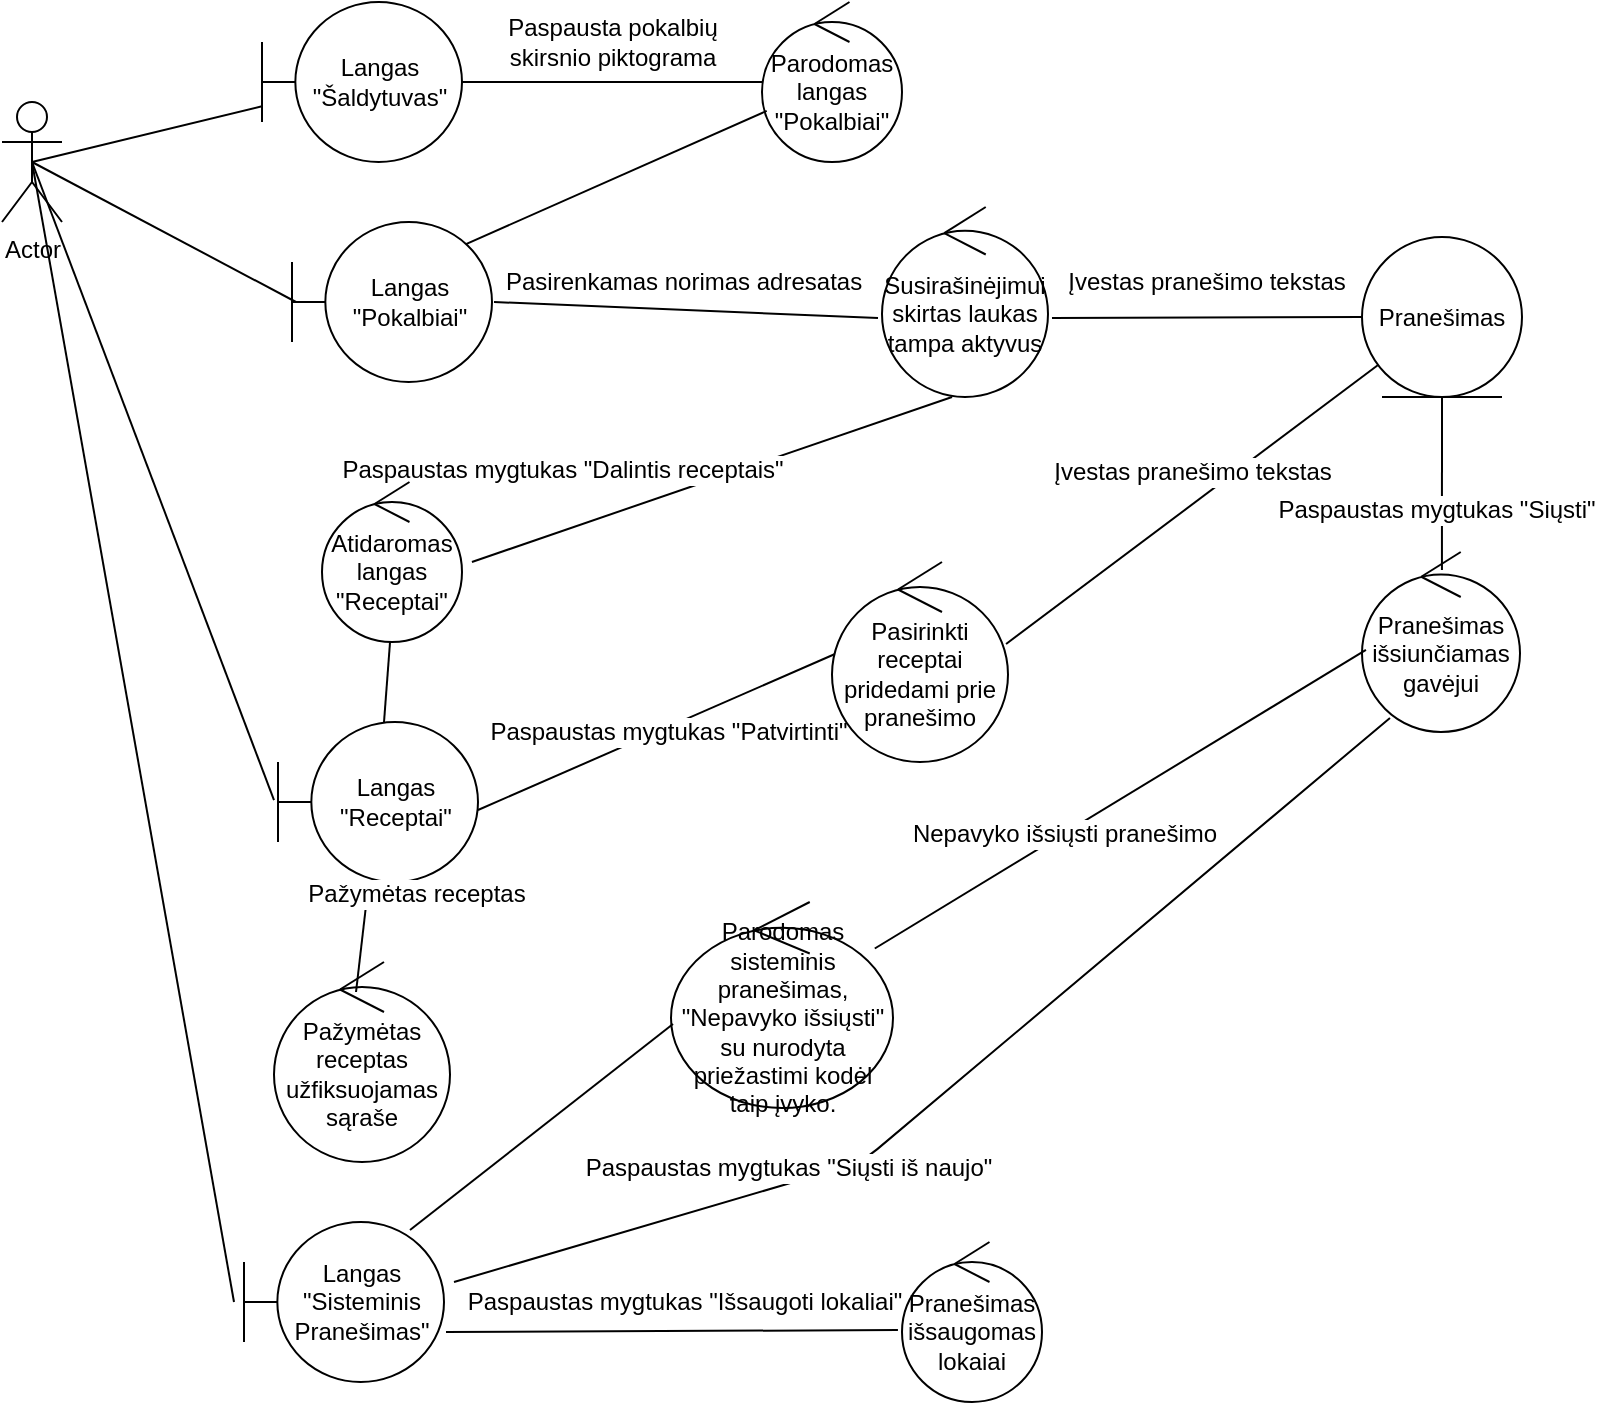 <mxfile version="10.6.0" type="github"><diagram id="qGVhidxi3qc4Q2dun7Jg" name="Page-1"><mxGraphModel dx="1939" dy="776" grid="1" gridSize="10" guides="1" tooltips="1" connect="1" arrows="1" fold="1" page="1" pageScale="1" pageWidth="827" pageHeight="1169" math="0" shadow="0"><root><mxCell id="0"/><mxCell id="1" parent="0"/><mxCell id="P2x7NdR0kpHgVezgbXJG-1" value="Actor" style="shape=umlActor;verticalLabelPosition=bottom;labelBackgroundColor=#ffffff;verticalAlign=top;html=1;outlineConnect=0;" vertex="1" parent="1"><mxGeometry x="-100" y="210" width="30" height="60" as="geometry"/></mxCell><mxCell id="P2x7NdR0kpHgVezgbXJG-2" value="Langas &quot;Šaldytuvas&quot;" style="shape=umlBoundary;whiteSpace=wrap;html=1;" vertex="1" parent="1"><mxGeometry x="30" y="160" width="100" height="80" as="geometry"/></mxCell><mxCell id="P2x7NdR0kpHgVezgbXJG-3" value="" style="endArrow=none;html=1;exitX=0.5;exitY=0.5;exitDx=0;exitDy=0;exitPerimeter=0;" edge="1" parent="1" source="P2x7NdR0kpHgVezgbXJG-1" target="P2x7NdR0kpHgVezgbXJG-2"><mxGeometry width="50" height="50" relative="1" as="geometry"><mxPoint x="-100" y="360" as="sourcePoint"/><mxPoint x="-50" y="310" as="targetPoint"/></mxGeometry></mxCell><mxCell id="P2x7NdR0kpHgVezgbXJG-9" value="Parodomas langas &quot;Pokalbiai&quot;" style="ellipse;shape=umlControl;whiteSpace=wrap;html=1;" vertex="1" parent="1"><mxGeometry x="280" y="160" width="70" height="80" as="geometry"/></mxCell><mxCell id="P2x7NdR0kpHgVezgbXJG-11" value="" style="endArrow=none;html=1;" edge="1" parent="1" source="P2x7NdR0kpHgVezgbXJG-2" target="P2x7NdR0kpHgVezgbXJG-9"><mxGeometry width="50" height="50" relative="1" as="geometry"><mxPoint x="-100" y="360" as="sourcePoint"/><mxPoint x="-50" y="310" as="targetPoint"/></mxGeometry></mxCell><mxCell id="P2x7NdR0kpHgVezgbXJG-12" value="Paspausta pokalbių &lt;br&gt;skirsnio piktograma" style="text;html=1;resizable=0;points=[];align=center;verticalAlign=middle;labelBackgroundColor=#ffffff;" vertex="1" connectable="0" parent="P2x7NdR0kpHgVezgbXJG-11"><mxGeometry x="-0.24" y="-3" relative="1" as="geometry"><mxPoint x="18" y="-23" as="offset"/></mxGeometry></mxCell><mxCell id="P2x7NdR0kpHgVezgbXJG-14" value="Langas &quot;Pokalbiai&quot;" style="shape=umlBoundary;whiteSpace=wrap;html=1;" vertex="1" parent="1"><mxGeometry x="45" y="270" width="100" height="80" as="geometry"/></mxCell><mxCell id="P2x7NdR0kpHgVezgbXJG-15" value="" style="endArrow=none;html=1;exitX=0.87;exitY=0.138;exitDx=0;exitDy=0;exitPerimeter=0;" edge="1" parent="1" source="P2x7NdR0kpHgVezgbXJG-14" target="P2x7NdR0kpHgVezgbXJG-9"><mxGeometry width="50" height="50" relative="1" as="geometry"><mxPoint x="210" y="410" as="sourcePoint"/><mxPoint x="-50" y="480" as="targetPoint"/></mxGeometry></mxCell><mxCell id="P2x7NdR0kpHgVezgbXJG-16" value="" style="endArrow=none;html=1;entryX=0.02;entryY=0.5;entryDx=0;entryDy=0;entryPerimeter=0;exitX=0.5;exitY=0.5;exitDx=0;exitDy=0;exitPerimeter=0;" edge="1" parent="1" source="P2x7NdR0kpHgVezgbXJG-1" target="P2x7NdR0kpHgVezgbXJG-14"><mxGeometry width="50" height="50" relative="1" as="geometry"><mxPoint x="-100" y="530" as="sourcePoint"/><mxPoint x="-50" y="480" as="targetPoint"/></mxGeometry></mxCell><mxCell id="P2x7NdR0kpHgVezgbXJG-17" value="" style="endArrow=none;html=1;exitX=1.01;exitY=0.5;exitDx=0;exitDy=0;exitPerimeter=0;entryX=-0.024;entryY=0.584;entryDx=0;entryDy=0;entryPerimeter=0;" edge="1" parent="1" source="P2x7NdR0kpHgVezgbXJG-14" target="P2x7NdR0kpHgVezgbXJG-19"><mxGeometry width="50" height="50" relative="1" as="geometry"><mxPoint x="-100" y="530" as="sourcePoint"/><mxPoint x="340" y="420" as="targetPoint"/></mxGeometry></mxCell><mxCell id="P2x7NdR0kpHgVezgbXJG-18" value="Pasirenkamas norimas adresatas" style="text;html=1;resizable=0;points=[];autosize=1;align=left;verticalAlign=top;spacingTop=-4;" vertex="1" parent="1"><mxGeometry x="150" y="290" width="190" height="20" as="geometry"/></mxCell><mxCell id="P2x7NdR0kpHgVezgbXJG-19" value="Susirašinėjimui skirtas laukas tampa aktyvus" style="ellipse;shape=umlControl;whiteSpace=wrap;html=1;" vertex="1" parent="1"><mxGeometry x="340" y="262.5" width="83" height="95" as="geometry"/></mxCell><mxCell id="P2x7NdR0kpHgVezgbXJG-20" value="Pranešimas" style="ellipse;shape=umlEntity;whiteSpace=wrap;html=1;" vertex="1" parent="1"><mxGeometry x="580" y="277.5" width="80" height="80" as="geometry"/></mxCell><mxCell id="P2x7NdR0kpHgVezgbXJG-22" value="" style="endArrow=none;html=1;exitX=0;exitY=0.5;exitDx=0;exitDy=0;entryX=1.024;entryY=0.584;entryDx=0;entryDy=0;entryPerimeter=0;" edge="1" parent="1" source="P2x7NdR0kpHgVezgbXJG-20" target="P2x7NdR0kpHgVezgbXJG-19"><mxGeometry width="50" height="50" relative="1" as="geometry"><mxPoint x="-100" y="710" as="sourcePoint"/><mxPoint x="390" y="460" as="targetPoint"/></mxGeometry></mxCell><mxCell id="P2x7NdR0kpHgVezgbXJG-23" value="Įvestas pranešimo tekstas" style="text;html=1;resizable=0;points=[];align=center;verticalAlign=middle;labelBackgroundColor=#ffffff;" vertex="1" connectable="0" parent="P2x7NdR0kpHgVezgbXJG-22"><mxGeometry x="-0.445" y="4" relative="1" as="geometry"><mxPoint x="-35.5" y="-22" as="offset"/></mxGeometry></mxCell><mxCell id="P2x7NdR0kpHgVezgbXJG-24" value="" style="endArrow=none;html=1;entryX=0.422;entryY=1;entryDx=0;entryDy=0;entryPerimeter=0;exitX=1.071;exitY=0.5;exitDx=0;exitDy=0;exitPerimeter=0;" edge="1" parent="1" source="P2x7NdR0kpHgVezgbXJG-27" target="P2x7NdR0kpHgVezgbXJG-19"><mxGeometry width="50" height="50" relative="1" as="geometry"><mxPoint x="375" y="630" as="sourcePoint"/><mxPoint x="410" y="620" as="targetPoint"/></mxGeometry></mxCell><mxCell id="P2x7NdR0kpHgVezgbXJG-26" value="&lt;span&gt;Paspaustas mygtukas &quot;Dalintis receptais&quot;&lt;/span&gt;" style="text;html=1;resizable=0;points=[];align=center;verticalAlign=middle;labelBackgroundColor=#ffffff;" vertex="1" connectable="0" parent="P2x7NdR0kpHgVezgbXJG-24"><mxGeometry x="-0.682" relative="1" as="geometry"><mxPoint x="6.5" y="-33" as="offset"/></mxGeometry></mxCell><mxCell id="P2x7NdR0kpHgVezgbXJG-27" value="Atidaromas langas &quot;Receptai&quot;" style="ellipse;shape=umlControl;whiteSpace=wrap;html=1;" vertex="1" parent="1"><mxGeometry x="60" y="400" width="70" height="80" as="geometry"/></mxCell><mxCell id="P2x7NdR0kpHgVezgbXJG-28" value="Langas &quot;Receptai&quot;" style="shape=umlBoundary;whiteSpace=wrap;html=1;" vertex="1" parent="1"><mxGeometry x="38" y="520" width="100" height="80" as="geometry"/></mxCell><mxCell id="P2x7NdR0kpHgVezgbXJG-29" value="" style="endArrow=none;html=1;entryX=0.486;entryY=1;entryDx=0;entryDy=0;entryPerimeter=0;" edge="1" parent="1" source="P2x7NdR0kpHgVezgbXJG-28" target="P2x7NdR0kpHgVezgbXJG-27"><mxGeometry width="50" height="50" relative="1" as="geometry"><mxPoint x="-100" y="860" as="sourcePoint"/><mxPoint x="-50" y="810" as="targetPoint"/></mxGeometry></mxCell><mxCell id="P2x7NdR0kpHgVezgbXJG-30" value="" style="endArrow=none;html=1;entryX=0.5;entryY=0.5;entryDx=0;entryDy=0;entryPerimeter=0;exitX=-0.02;exitY=0.488;exitDx=0;exitDy=0;exitPerimeter=0;" edge="1" parent="1" source="P2x7NdR0kpHgVezgbXJG-28" target="P2x7NdR0kpHgVezgbXJG-1"><mxGeometry width="50" height="50" relative="1" as="geometry"><mxPoint x="-100" y="780" as="sourcePoint"/><mxPoint x="-50" y="730" as="targetPoint"/></mxGeometry></mxCell><mxCell id="P2x7NdR0kpHgVezgbXJG-31" value="Pažymėtas receptas užfiksuojamas sąraše" style="ellipse;shape=umlControl;whiteSpace=wrap;html=1;" vertex="1" parent="1"><mxGeometry x="36" y="640" width="88" height="100" as="geometry"/></mxCell><mxCell id="P2x7NdR0kpHgVezgbXJG-32" value="" style="endArrow=none;html=1;exitX=0.466;exitY=0.15;exitDx=0;exitDy=0;exitPerimeter=0;" edge="1" parent="1" source="P2x7NdR0kpHgVezgbXJG-31" target="P2x7NdR0kpHgVezgbXJG-28"><mxGeometry width="50" height="50" relative="1" as="geometry"><mxPoint x="93" y="803" as="sourcePoint"/><mxPoint x="70" y="700" as="targetPoint"/></mxGeometry></mxCell><mxCell id="P2x7NdR0kpHgVezgbXJG-33" value="Pažymėtas receptas" style="text;html=1;resizable=0;points=[];align=center;verticalAlign=middle;labelBackgroundColor=#ffffff;" vertex="1" connectable="0" parent="P2x7NdR0kpHgVezgbXJG-32"><mxGeometry x="0.4" y="1" relative="1" as="geometry"><mxPoint x="26.5" y="-10" as="offset"/></mxGeometry></mxCell><mxCell id="P2x7NdR0kpHgVezgbXJG-35" value="" style="endArrow=none;html=1;entryX=1;entryY=0.55;entryDx=0;entryDy=0;entryPerimeter=0;exitX=0.017;exitY=0.46;exitDx=0;exitDy=0;exitPerimeter=0;" edge="1" parent="1" source="P2x7NdR0kpHgVezgbXJG-37" target="P2x7NdR0kpHgVezgbXJG-28"><mxGeometry width="50" height="50" relative="1" as="geometry"><mxPoint x="-100" y="790" as="sourcePoint"/><mxPoint x="-50" y="740" as="targetPoint"/></mxGeometry></mxCell><mxCell id="P2x7NdR0kpHgVezgbXJG-36" value="Paspaustas mygtukas &quot;Patvirtinti&quot;" style="text;html=1;resizable=0;points=[];align=center;verticalAlign=middle;labelBackgroundColor=#ffffff;" vertex="1" connectable="0" parent="P2x7NdR0kpHgVezgbXJG-35"><mxGeometry x="0.376" y="1" relative="1" as="geometry"><mxPoint x="39" y="-15.5" as="offset"/></mxGeometry></mxCell><mxCell id="P2x7NdR0kpHgVezgbXJG-37" value="Pasirinkti receptai pridedami prie pranešimo" style="ellipse;shape=umlControl;whiteSpace=wrap;html=1;" vertex="1" parent="1"><mxGeometry x="315" y="440" width="88" height="100" as="geometry"/></mxCell><mxCell id="P2x7NdR0kpHgVezgbXJG-38" value="" style="endArrow=none;html=1;entryX=0.989;entryY=0.41;entryDx=0;entryDy=0;entryPerimeter=0;" edge="1" parent="1" source="P2x7NdR0kpHgVezgbXJG-20" target="P2x7NdR0kpHgVezgbXJG-37"><mxGeometry width="50" height="50" relative="1" as="geometry"><mxPoint x="545" y="524" as="sourcePoint"/><mxPoint x="400" y="470" as="targetPoint"/></mxGeometry></mxCell><mxCell id="P2x7NdR0kpHgVezgbXJG-39" value="Įvestas pranešimo tekstas" style="text;html=1;resizable=0;points=[];align=center;verticalAlign=middle;labelBackgroundColor=#ffffff;" vertex="1" connectable="0" parent="P2x7NdR0kpHgVezgbXJG-38"><mxGeometry x="-0.445" y="4" relative="1" as="geometry"><mxPoint x="-44.5" y="11.5" as="offset"/></mxGeometry></mxCell><mxCell id="P2x7NdR0kpHgVezgbXJG-40" value="Pranešimas išsiunčiamas gavėjui" style="ellipse;shape=umlControl;whiteSpace=wrap;html=1;" vertex="1" parent="1"><mxGeometry x="580" y="435" width="79" height="90" as="geometry"/></mxCell><mxCell id="P2x7NdR0kpHgVezgbXJG-41" value="" style="endArrow=none;html=1;entryX=0.5;entryY=1;entryDx=0;entryDy=0;exitX=0.506;exitY=0.1;exitDx=0;exitDy=0;exitPerimeter=0;" edge="1" parent="1" source="P2x7NdR0kpHgVezgbXJG-40" target="P2x7NdR0kpHgVezgbXJG-20"><mxGeometry width="50" height="50" relative="1" as="geometry"><mxPoint x="-100" y="940" as="sourcePoint"/><mxPoint x="-50" y="890" as="targetPoint"/></mxGeometry></mxCell><mxCell id="P2x7NdR0kpHgVezgbXJG-42" value="Paspaustas mygtukas &quot;Siųsti&quot;" style="text;html=1;resizable=0;points=[];align=center;verticalAlign=middle;labelBackgroundColor=#ffffff;" vertex="1" connectable="0" parent="P2x7NdR0kpHgVezgbXJG-41"><mxGeometry x="-0.312" y="3" relative="1" as="geometry"><mxPoint as="offset"/></mxGeometry></mxCell><mxCell id="P2x7NdR0kpHgVezgbXJG-43" value="" style="endArrow=none;html=1;entryX=0.025;entryY=0.544;entryDx=0;entryDy=0;entryPerimeter=0;" edge="1" parent="1" source="P2x7NdR0kpHgVezgbXJG-45" target="P2x7NdR0kpHgVezgbXJG-40"><mxGeometry width="50" height="50" relative="1" as="geometry"><mxPoint x="310" y="890" as="sourcePoint"/><mxPoint x="-50" y="890" as="targetPoint"/></mxGeometry></mxCell><mxCell id="P2x7NdR0kpHgVezgbXJG-59" value="&lt;span&gt;Nepavyko išsiųsti pranešimo&lt;/span&gt;" style="text;html=1;resizable=0;points=[];align=center;verticalAlign=middle;labelBackgroundColor=#ffffff;" vertex="1" connectable="0" parent="P2x7NdR0kpHgVezgbXJG-43"><mxGeometry x="-0.236" relative="1" as="geometry"><mxPoint as="offset"/></mxGeometry></mxCell><mxCell id="P2x7NdR0kpHgVezgbXJG-45" value="Parodomas sisteminis pranešimas, &quot;Nepavyko išsiųsti&quot; su nurodyta priežastimi kodėl taip įvyko." style="ellipse;shape=umlControl;whiteSpace=wrap;html=1;" vertex="1" parent="1"><mxGeometry x="234.5" y="610" width="111" height="103" as="geometry"/></mxCell><mxCell id="P2x7NdR0kpHgVezgbXJG-46" value="Langas &quot;Sisteminis Pranešimas&quot;" style="shape=umlBoundary;whiteSpace=wrap;html=1;" vertex="1" parent="1"><mxGeometry x="21" y="770" width="100" height="80" as="geometry"/></mxCell><mxCell id="P2x7NdR0kpHgVezgbXJG-47" value="" style="endArrow=none;html=1;entryX=0.009;entryY=0.592;entryDx=0;entryDy=0;entryPerimeter=0;exitX=0.83;exitY=0.05;exitDx=0;exitDy=0;exitPerimeter=0;" edge="1" parent="1" source="P2x7NdR0kpHgVezgbXJG-46" target="P2x7NdR0kpHgVezgbXJG-45"><mxGeometry width="50" height="50" relative="1" as="geometry"><mxPoint x="115" y="962" as="sourcePoint"/><mxPoint x="-50" y="1040" as="targetPoint"/></mxGeometry></mxCell><mxCell id="P2x7NdR0kpHgVezgbXJG-48" value="" style="endArrow=none;html=1;exitX=0.177;exitY=0.922;exitDx=0;exitDy=0;exitPerimeter=0;" edge="1" parent="1" source="P2x7NdR0kpHgVezgbXJG-40"><mxGeometry width="50" height="50" relative="1" as="geometry"><mxPoint x="-100" y="1100" as="sourcePoint"/><mxPoint x="126" y="800" as="targetPoint"/><Array as="points"><mxPoint x="330" y="740"/></Array></mxGeometry></mxCell><mxCell id="P2x7NdR0kpHgVezgbXJG-49" value="Paspaustas mygtukas &quot;Siųsti iš naujo&quot;" style="text;html=1;resizable=0;points=[];align=center;verticalAlign=middle;labelBackgroundColor=#ffffff;" vertex="1" connectable="0" parent="P2x7NdR0kpHgVezgbXJG-48"><mxGeometry x="0.311" y="4" relative="1" as="geometry"><mxPoint x="-18.5" y="-7" as="offset"/></mxGeometry></mxCell><mxCell id="P2x7NdR0kpHgVezgbXJG-50" value="Pranešimas išsaugomas lokaiai" style="ellipse;shape=umlControl;whiteSpace=wrap;html=1;" vertex="1" parent="1"><mxGeometry x="350" y="780" width="70" height="80" as="geometry"/></mxCell><mxCell id="P2x7NdR0kpHgVezgbXJG-51" value="" style="endArrow=none;html=1;entryX=-0.05;entryY=0.5;entryDx=0;entryDy=0;entryPerimeter=0;exitX=0.5;exitY=0.5;exitDx=0;exitDy=0;exitPerimeter=0;" edge="1" parent="1" source="P2x7NdR0kpHgVezgbXJG-1" target="P2x7NdR0kpHgVezgbXJG-46"><mxGeometry width="50" height="50" relative="1" as="geometry"><mxPoint x="-100" y="1240" as="sourcePoint"/><mxPoint x="-50" y="1190" as="targetPoint"/></mxGeometry></mxCell><mxCell id="P2x7NdR0kpHgVezgbXJG-52" value="" style="endArrow=none;html=1;entryX=1.01;entryY=0.688;entryDx=0;entryDy=0;entryPerimeter=0;exitX=-0.029;exitY=0.55;exitDx=0;exitDy=0;exitPerimeter=0;" edge="1" parent="1" source="P2x7NdR0kpHgVezgbXJG-50" target="P2x7NdR0kpHgVezgbXJG-46"><mxGeometry width="50" height="50" relative="1" as="geometry"><mxPoint x="450" y="790" as="sourcePoint"/><mxPoint x="-50" y="1210" as="targetPoint"/></mxGeometry></mxCell><mxCell id="P2x7NdR0kpHgVezgbXJG-54" value="Paspaustas mygtukas &quot;Išsaugoti lokaliai&quot;" style="text;html=1;resizable=0;points=[];align=center;verticalAlign=middle;labelBackgroundColor=#ffffff;" vertex="1" connectable="0" parent="P2x7NdR0kpHgVezgbXJG-52"><mxGeometry x="-0.236" y="-1" relative="1" as="geometry"><mxPoint x="-20.5" y="-13.5" as="offset"/></mxGeometry></mxCell></root></mxGraphModel></diagram></mxfile>